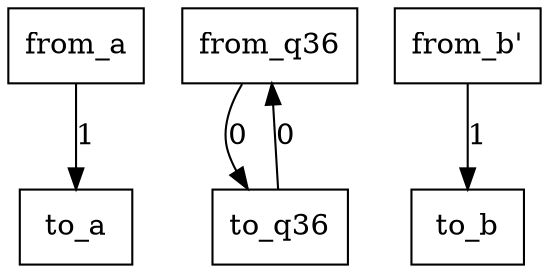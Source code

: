 digraph {
    graph [rankdir=TB
          ,bgcolor=transparent];
    node [shape=box
         ,fillcolor=white
         ,style=filled];
    0 [label=<from_a>];
    1 [label=<from_q36>];
    2 [label=<from_b'>];
    3 [label=<to_a>];
    4 [label=<to_b>];
    5 [label=<to_q36>];
    0 -> 3 [label=1];
    1 -> 5 [label=0];
    2 -> 4 [label=1];
    5 -> 1 [label=0];
}